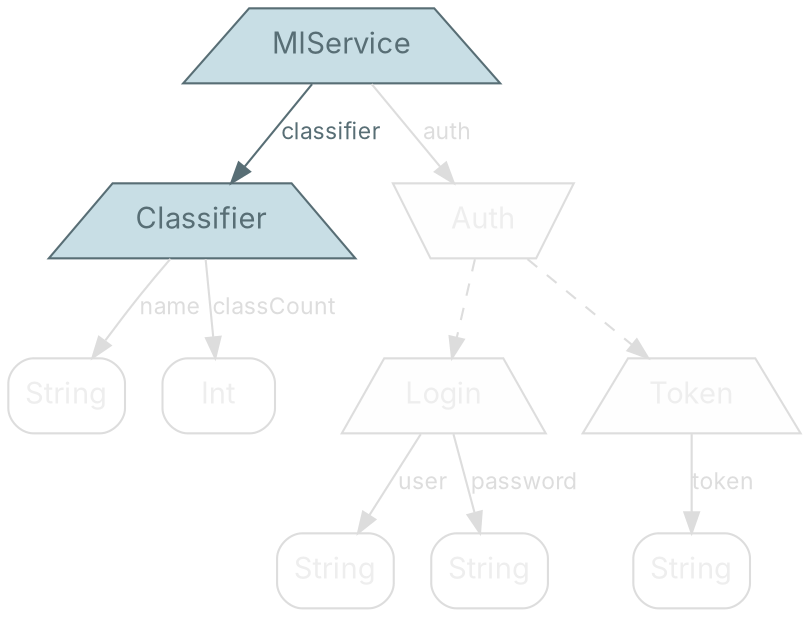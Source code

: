 digraph {
    bgcolor=transparent

    // Default theme
    node[shape="rectangle" style="rounded,filled" color="#586E75" fillcolor="#ffffff" fontcolor="#586E75" fontname="Inter,Arial"]
    edge[color="#586E75" fontcolor="#586E75" fontname="Inter,Arial" fontsize=11]

    // product types
    mlService, classifier, login, token [shape=trapezium style=filled fillcolor="#C8DEE5"]

    // sum types
    auth[shape=invtrapezium, style=filled fillcolor="#C8DEE5"]

    mlService[label=MlService]

    classifier[label=Classifier]
    classifier_name[label=String shape=box color="#dddddd" fontcolor="#eeeeee"]
    classifier_classCount[label=Int shape=box color="#dddddd" fontcolor="#eeeeee"]

    auth[label=Auth color="#dddddd" fontcolor="#eeeeee" fillcolor="#fefefe"]

    login[label=Login color="#dddddd" fontcolor="#eeeeee" fillcolor="#fefefe"]
    login_user[label=String shape=box color="#dddddd" fontcolor="#eeeeee"]
    login_password[label=String shape=box color="#dddddd" fontcolor="#eeeeee"]

    token[label=Token color="#dddddd" fontcolor="#eeeeee" fillcolor="#fefefe"]
    token_token[label=String shape=box color="#dddddd" fontcolor="#eeeeee"]

    mlService -> classifier[label=classifier]
    mlService -> auth[label=auth color="#dddddd" fontcolor="#dddddd"]

    classifier -> classifier_name[label=name color="#dddddd" fontcolor="#dddddd"]
    classifier -> classifier_classCount[label=classCount color="#dddddd" fontcolor="#dddddd"]

    token -> token_token[label=token color="#dddddd" fontcolor="#dddddd"]

    login -> login_user[label=user color="#dddddd" fontcolor="#dddddd"]
    login -> login_password[label=password color="#dddddd" fontcolor="#dddddd"]

    auth -> token[style=dashed color="#dddddd" fontcolor="#dddddd"]
    auth -> login[style=dashed color="#dddddd" fontcolor="#dddddd"]
}
